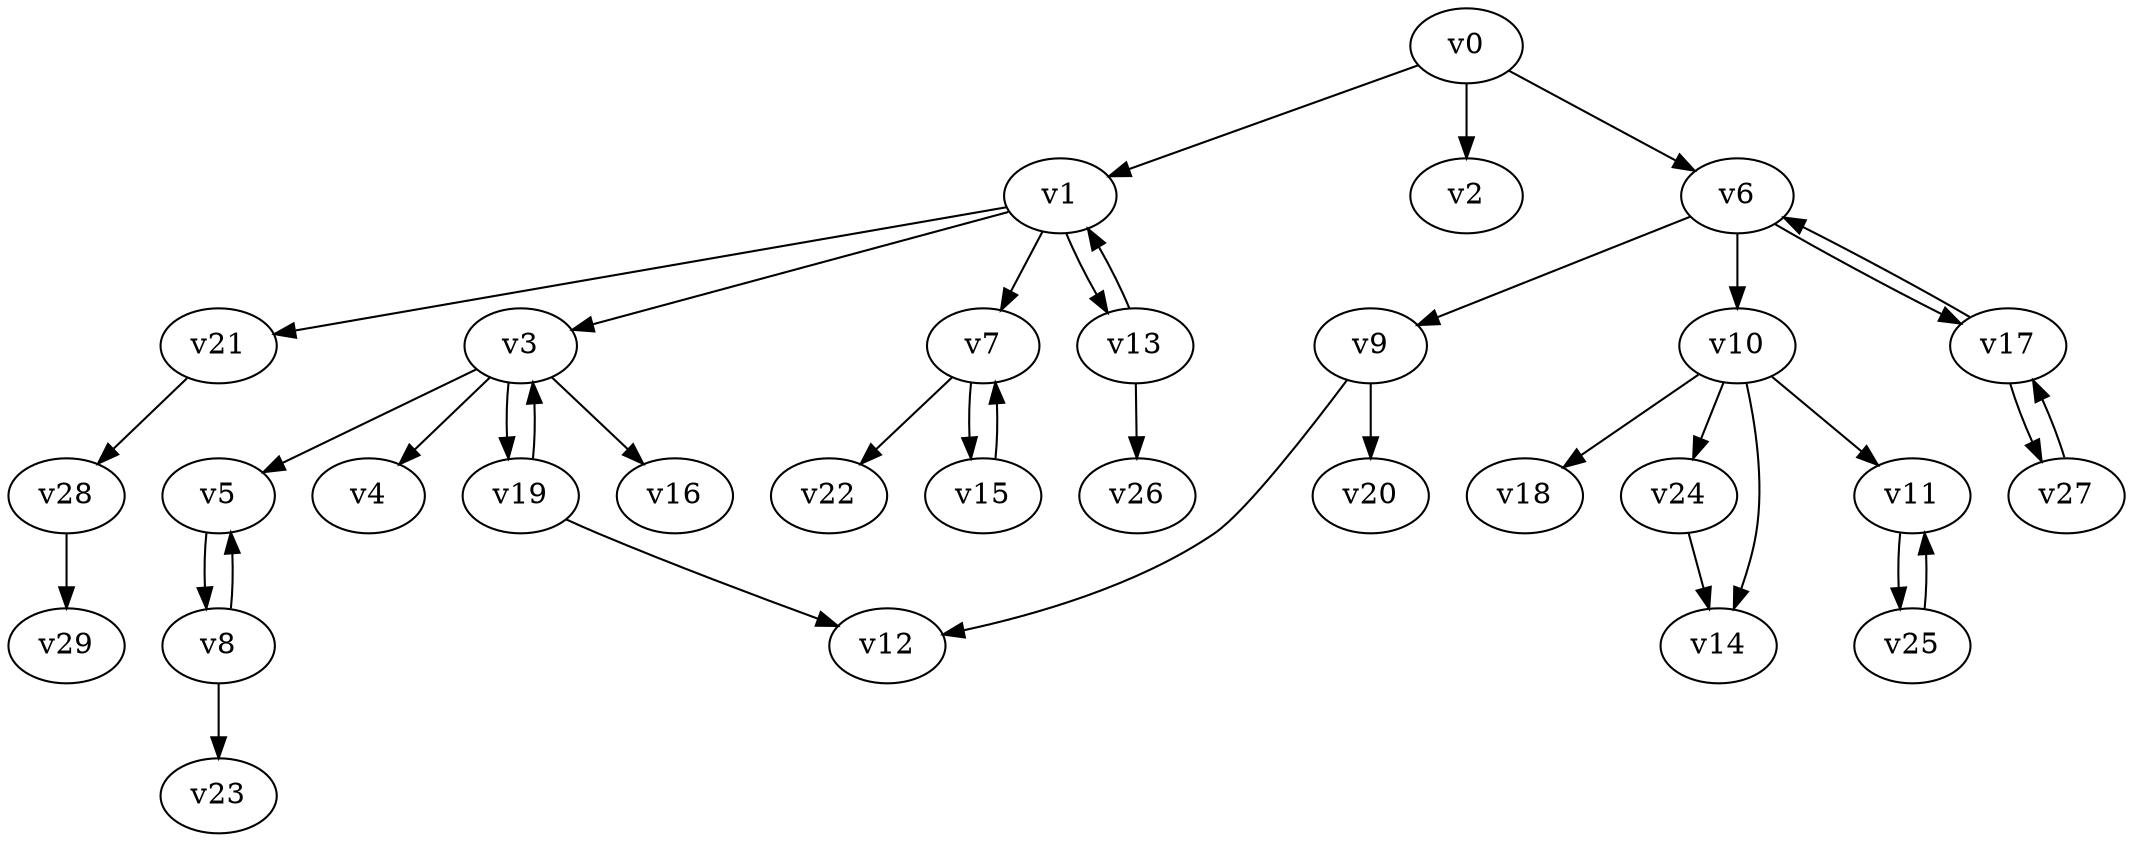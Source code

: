 digraph test041 {
    v0 [name="v0", player=0, weight=8];
    v1 [name="v1", player=1, weight=3];
    v2 [name="v2", player=0, weight=7];
    v3 [name="v3", player=1, weight=13];
    v4 [name="v4", player=0, weight=10];
    v5 [name="v5", player=1, weight=10];
    v6 [name="v6", player=0, weight=12];
    v7 [name="v7", player=1, weight=2];
    v8 [name="v8", player=0, weight=4];
    v9 [name="v9", player=1, weight=8];
    v10 [name="v10", player=0, weight=18];
    v11 [name="v11", player=1, weight=-2];
    v12 [name="v12", player=0, weight=2];
    v13 [name="v13", player=1, weight=7];
    v14 [name="v14", player=0, weight=14];
    v15 [name="v15", player=1, weight=8];
    v16 [name="v16", player=0, weight=9];
    v17 [name="v17", player=1, weight=8];
    v18 [name="v18", player=0, weight=15];
    v19 [name="v19", player=1, weight=9];
    v20 [name="v20", player=0, weight=5];
    v21 [name="v21", player=1, weight=0];
    v22 [name="v22", player=0, weight=12];
    v23 [name="v23", player=1, weight=13];
    v24 [name="v24", player=0, weight=6];
    v25 [name="v25", player=1, weight=2];
    v26 [name="v26", player=0, weight=5];
    v27 [name="v27", player=1, weight=3];
    v28 [name="v28", player=0, weight=16];
    v29 [name="v29", player=1, weight=1];
    v0 -> v1;
    v0 -> v2;
    v1 -> v3;
    v3 -> v4;
    v3 -> v5;
    v0 -> v6;
    v1 -> v7;
    v5 -> v8;
    v8 -> v5;
    v6 -> v9;
    v6 -> v10;
    v10 -> v11;
    v9 -> v12;
    v1 -> v13;
    v13 -> v1;
    v10 -> v14;
    v7 -> v15;
    v15 -> v7;
    v3 -> v16;
    v6 -> v17;
    v17 -> v6;
    v10 -> v18;
    v3 -> v19;
    v19 -> v3;
    v9 -> v20;
    v1 -> v21;
    v7 -> v22;
    v8 -> v23;
    v10 -> v24;
    v11 -> v25;
    v25 -> v11;
    v13 -> v26;
    v17 -> v27;
    v27 -> v17;
    v21 -> v28;
    v28 -> v29;
    v19 -> v12;
    v24 -> v14;
}
